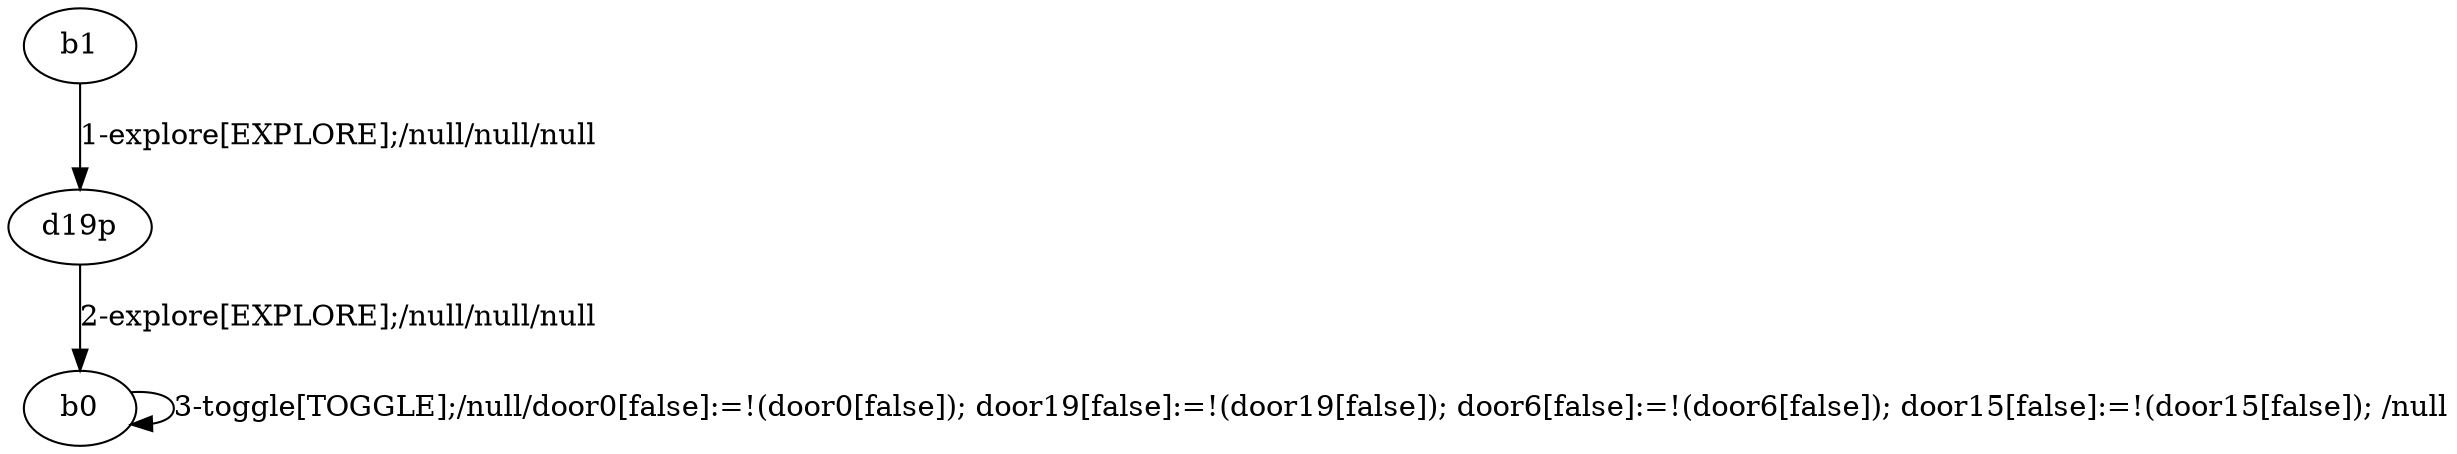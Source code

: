 # Total number of goals covered by this test: 2
# b0 --> b0
# d19p --> b0

digraph g {
"b1" -> "d19p" [label = "1-explore[EXPLORE];/null/null/null"];
"d19p" -> "b0" [label = "2-explore[EXPLORE];/null/null/null"];
"b0" -> "b0" [label = "3-toggle[TOGGLE];/null/door0[false]:=!(door0[false]); door19[false]:=!(door19[false]); door6[false]:=!(door6[false]); door15[false]:=!(door15[false]); /null"];
}